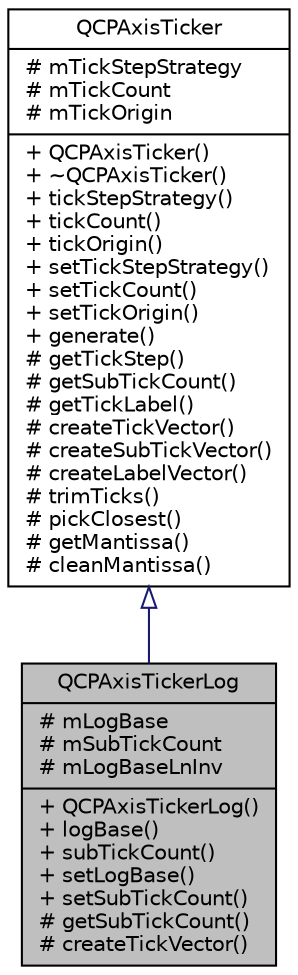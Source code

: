 digraph "QCPAxisTickerLog"
{
 // LATEX_PDF_SIZE
  edge [fontname="Helvetica",fontsize="10",labelfontname="Helvetica",labelfontsize="10"];
  node [fontname="Helvetica",fontsize="10",shape=record];
  Node1 [label="{QCPAxisTickerLog\n|# mLogBase\l# mSubTickCount\l# mLogBaseLnInv\l|+ QCPAxisTickerLog()\l+ logBase()\l+ subTickCount()\l+ setLogBase()\l+ setSubTickCount()\l# getSubTickCount()\l# createTickVector()\l}",height=0.2,width=0.4,color="black", fillcolor="grey75", style="filled", fontcolor="black",tooltip="Specialized axis ticker suited for logarithmic axes."];
  Node2 -> Node1 [dir="back",color="midnightblue",fontsize="10",style="solid",arrowtail="onormal",fontname="Helvetica"];
  Node2 [label="{QCPAxisTicker\n|# mTickStepStrategy\l# mTickCount\l# mTickOrigin\l|+ QCPAxisTicker()\l+ ~QCPAxisTicker()\l+ tickStepStrategy()\l+ tickCount()\l+ tickOrigin()\l+ setTickStepStrategy()\l+ setTickCount()\l+ setTickOrigin()\l+ generate()\l# getTickStep()\l# getSubTickCount()\l# getTickLabel()\l# createTickVector()\l# createSubTickVector()\l# createLabelVector()\l# trimTicks()\l# pickClosest()\l# getMantissa()\l# cleanMantissa()\l}",height=0.2,width=0.4,color="black", fillcolor="white", style="filled",URL="$classQCPAxisTicker.html",tooltip="The base class tick generator used by QCPAxis to create tick positions and tick labels."];
}
